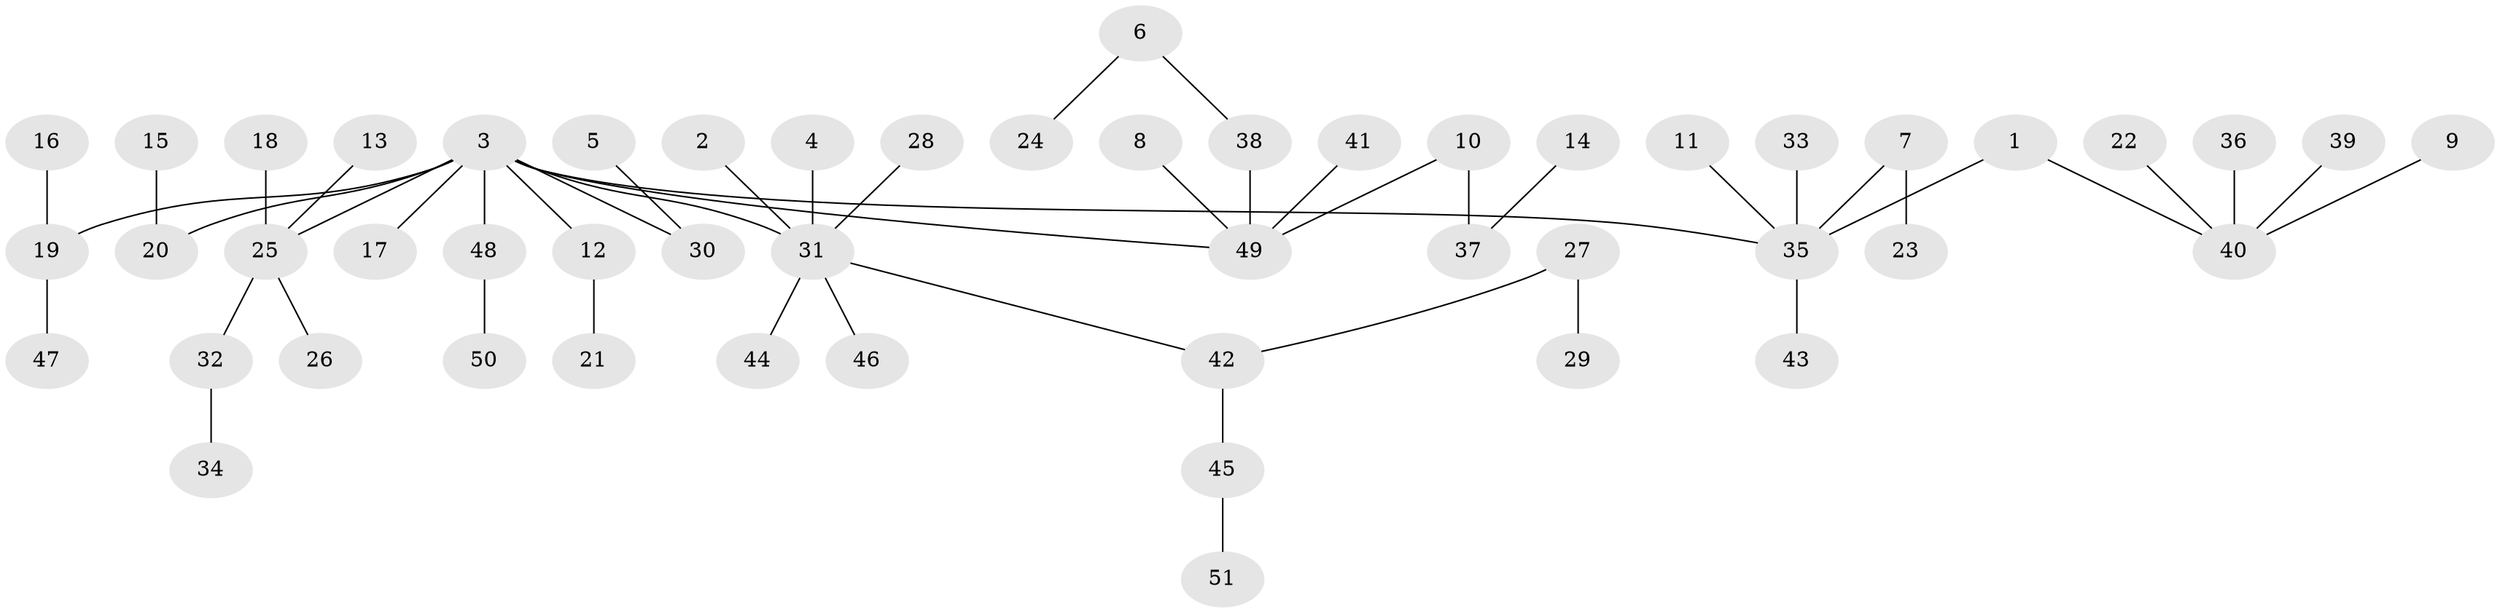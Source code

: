 // original degree distribution, {6: 0.0392156862745098, 2: 0.28431372549019607, 7: 0.00980392156862745, 8: 0.00980392156862745, 4: 0.0392156862745098, 1: 0.5, 3: 0.10784313725490197, 5: 0.00980392156862745}
// Generated by graph-tools (version 1.1) at 2025/26/03/09/25 03:26:24]
// undirected, 51 vertices, 50 edges
graph export_dot {
graph [start="1"]
  node [color=gray90,style=filled];
  1;
  2;
  3;
  4;
  5;
  6;
  7;
  8;
  9;
  10;
  11;
  12;
  13;
  14;
  15;
  16;
  17;
  18;
  19;
  20;
  21;
  22;
  23;
  24;
  25;
  26;
  27;
  28;
  29;
  30;
  31;
  32;
  33;
  34;
  35;
  36;
  37;
  38;
  39;
  40;
  41;
  42;
  43;
  44;
  45;
  46;
  47;
  48;
  49;
  50;
  51;
  1 -- 35 [weight=1.0];
  1 -- 40 [weight=1.0];
  2 -- 31 [weight=1.0];
  3 -- 12 [weight=1.0];
  3 -- 17 [weight=1.0];
  3 -- 19 [weight=1.0];
  3 -- 20 [weight=1.0];
  3 -- 25 [weight=1.0];
  3 -- 30 [weight=1.0];
  3 -- 31 [weight=1.0];
  3 -- 35 [weight=1.0];
  3 -- 48 [weight=1.0];
  3 -- 49 [weight=1.0];
  4 -- 31 [weight=1.0];
  5 -- 30 [weight=1.0];
  6 -- 24 [weight=1.0];
  6 -- 38 [weight=1.0];
  7 -- 23 [weight=1.0];
  7 -- 35 [weight=1.0];
  8 -- 49 [weight=1.0];
  9 -- 40 [weight=1.0];
  10 -- 37 [weight=1.0];
  10 -- 49 [weight=1.0];
  11 -- 35 [weight=1.0];
  12 -- 21 [weight=1.0];
  13 -- 25 [weight=1.0];
  14 -- 37 [weight=1.0];
  15 -- 20 [weight=1.0];
  16 -- 19 [weight=1.0];
  18 -- 25 [weight=1.0];
  19 -- 47 [weight=1.0];
  22 -- 40 [weight=1.0];
  25 -- 26 [weight=1.0];
  25 -- 32 [weight=1.0];
  27 -- 29 [weight=1.0];
  27 -- 42 [weight=1.0];
  28 -- 31 [weight=1.0];
  31 -- 42 [weight=1.0];
  31 -- 44 [weight=1.0];
  31 -- 46 [weight=1.0];
  32 -- 34 [weight=1.0];
  33 -- 35 [weight=1.0];
  35 -- 43 [weight=1.0];
  36 -- 40 [weight=1.0];
  38 -- 49 [weight=1.0];
  39 -- 40 [weight=1.0];
  41 -- 49 [weight=1.0];
  42 -- 45 [weight=1.0];
  45 -- 51 [weight=1.0];
  48 -- 50 [weight=1.0];
}
